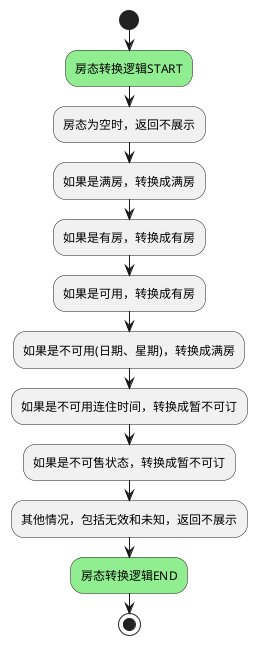 @startuml

start
  #lightgreen:房态转换逻辑START;
  :房态为空时，返回不展示;
  :如果是满房，转换成满房;
  :如果是有房，转换成有房;
  :如果是可用，转换成有房;
  :如果是不可用(日期、星期)，转换成满房;
  :如果是不可用连住时间，转换成暂不可订;
  :如果是不可售状态，转换成暂不可订;
  :其他情况，包括无效和未知，返回不展示;
  #lightgreen:房态转换逻辑END;
stop

@enduml
